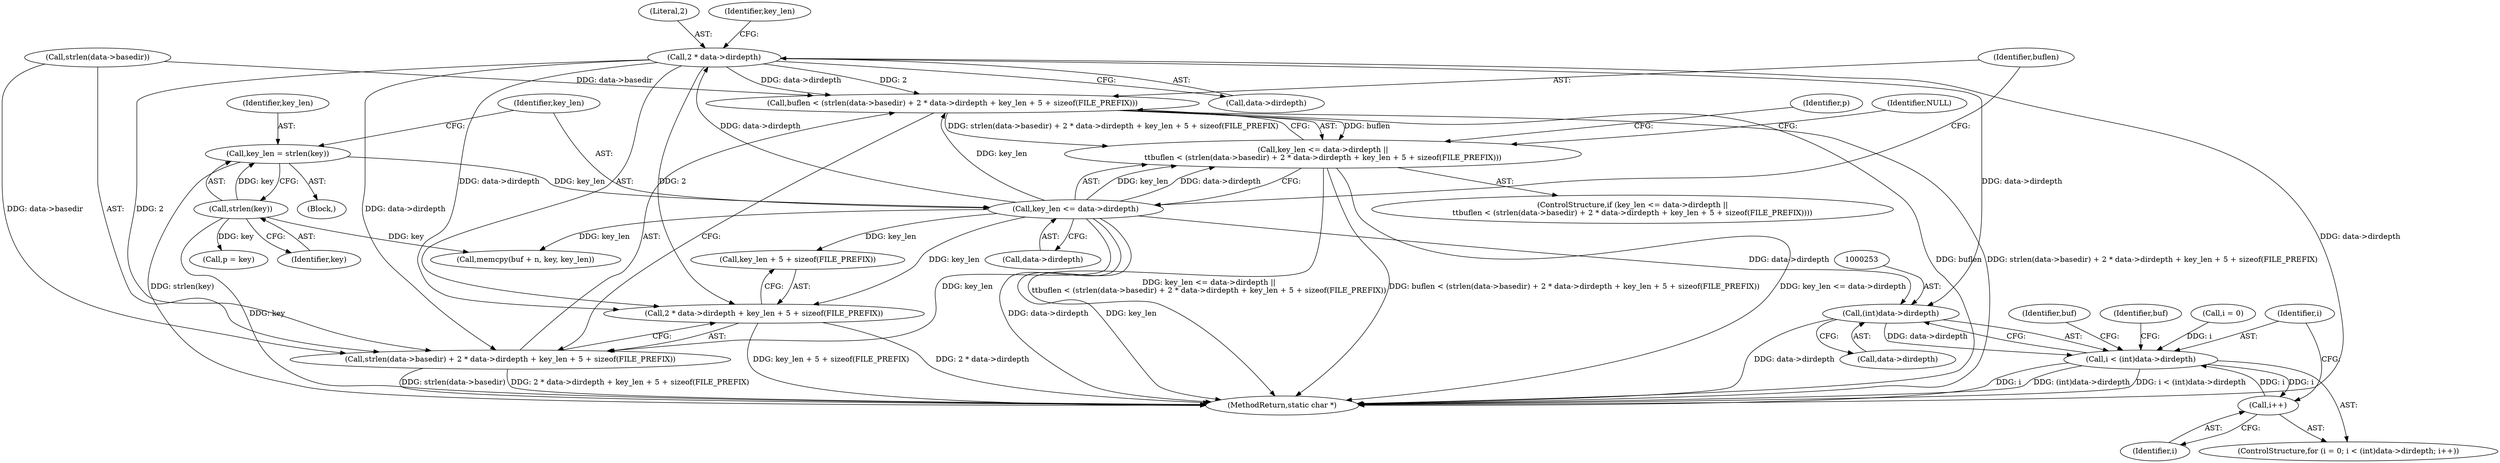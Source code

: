 digraph "0_php_25e8fcc88fa20dc9d4c47184471003f436927cde@pointer" {
"1000210" [label="(Call,2 * data->dirdepth)"];
"1000197" [label="(Call,key_len <= data->dirdepth)"];
"1000191" [label="(Call,key_len = strlen(key))"];
"1000193" [label="(Call,strlen(key))"];
"1000202" [label="(Call,buflen < (strlen(data->basedir) + 2 * data->dirdepth + key_len + 5 + sizeof(FILE_PREFIX)))"];
"1000196" [label="(Call,key_len <= data->dirdepth ||\n\t\tbuflen < (strlen(data->basedir) + 2 * data->dirdepth + key_len + 5 + sizeof(FILE_PREFIX)))"];
"1000204" [label="(Call,strlen(data->basedir) + 2 * data->dirdepth + key_len + 5 + sizeof(FILE_PREFIX))"];
"1000209" [label="(Call,2 * data->dirdepth + key_len + 5 + sizeof(FILE_PREFIX))"];
"1000252" [label="(Call,(int)data->dirdepth)"];
"1000250" [label="(Call,i < (int)data->dirdepth)"];
"1000257" [label="(Call,i++)"];
"1000528" [label="(MethodReturn,static char *)"];
"1000210" [label="(Call,2 * data->dirdepth)"];
"1000212" [label="(Call,data->dirdepth)"];
"1000203" [label="(Identifier,buflen)"];
"1000251" [label="(Identifier,i)"];
"1000211" [label="(Literal,2)"];
"1000258" [label="(Identifier,i)"];
"1000246" [label="(ControlStructure,for (i = 0; i < (int)data->dirdepth; i++))"];
"1000202" [label="(Call,buflen < (strlen(data->basedir) + 2 * data->dirdepth + key_len + 5 + sizeof(FILE_PREFIX)))"];
"1000262" [label="(Identifier,buf)"];
"1000276" [label="(Identifier,buf)"];
"1000289" [label="(Call,memcpy(buf + n, key, key_len))"];
"1000192" [label="(Identifier,key_len)"];
"1000196" [label="(Call,key_len <= data->dirdepth ||\n\t\tbuflen < (strlen(data->basedir) + 2 * data->dirdepth + key_len + 5 + sizeof(FILE_PREFIX)))"];
"1000216" [label="(Identifier,key_len)"];
"1000254" [label="(Call,data->dirdepth)"];
"1000194" [label="(Identifier,key)"];
"1000257" [label="(Call,i++)"];
"1000205" [label="(Call,strlen(data->basedir))"];
"1000199" [label="(Call,data->dirdepth)"];
"1000209" [label="(Call,2 * data->dirdepth + key_len + 5 + sizeof(FILE_PREFIX))"];
"1000195" [label="(ControlStructure,if (key_len <= data->dirdepth ||\n\t\tbuflen < (strlen(data->basedir) + 2 * data->dirdepth + key_len + 5 + sizeof(FILE_PREFIX))))"];
"1000204" [label="(Call,strlen(data->basedir) + 2 * data->dirdepth + key_len + 5 + sizeof(FILE_PREFIX))"];
"1000224" [label="(Call,p = key)"];
"1000215" [label="(Call,key_len + 5 + sizeof(FILE_PREFIX))"];
"1000223" [label="(Identifier,NULL)"];
"1000186" [label="(Block,)"];
"1000225" [label="(Identifier,p)"];
"1000252" [label="(Call,(int)data->dirdepth)"];
"1000250" [label="(Call,i < (int)data->dirdepth)"];
"1000247" [label="(Call,i = 0)"];
"1000198" [label="(Identifier,key_len)"];
"1000191" [label="(Call,key_len = strlen(key))"];
"1000197" [label="(Call,key_len <= data->dirdepth)"];
"1000193" [label="(Call,strlen(key))"];
"1000210" -> "1000209"  [label="AST: "];
"1000210" -> "1000212"  [label="CFG: "];
"1000211" -> "1000210"  [label="AST: "];
"1000212" -> "1000210"  [label="AST: "];
"1000216" -> "1000210"  [label="CFG: "];
"1000210" -> "1000528"  [label="DDG: data->dirdepth"];
"1000210" -> "1000202"  [label="DDG: 2"];
"1000210" -> "1000202"  [label="DDG: data->dirdepth"];
"1000210" -> "1000204"  [label="DDG: 2"];
"1000210" -> "1000204"  [label="DDG: data->dirdepth"];
"1000210" -> "1000209"  [label="DDG: 2"];
"1000210" -> "1000209"  [label="DDG: data->dirdepth"];
"1000197" -> "1000210"  [label="DDG: data->dirdepth"];
"1000210" -> "1000252"  [label="DDG: data->dirdepth"];
"1000197" -> "1000196"  [label="AST: "];
"1000197" -> "1000199"  [label="CFG: "];
"1000198" -> "1000197"  [label="AST: "];
"1000199" -> "1000197"  [label="AST: "];
"1000203" -> "1000197"  [label="CFG: "];
"1000196" -> "1000197"  [label="CFG: "];
"1000197" -> "1000528"  [label="DDG: data->dirdepth"];
"1000197" -> "1000528"  [label="DDG: key_len"];
"1000197" -> "1000196"  [label="DDG: key_len"];
"1000197" -> "1000196"  [label="DDG: data->dirdepth"];
"1000191" -> "1000197"  [label="DDG: key_len"];
"1000197" -> "1000202"  [label="DDG: key_len"];
"1000197" -> "1000204"  [label="DDG: key_len"];
"1000197" -> "1000209"  [label="DDG: key_len"];
"1000197" -> "1000215"  [label="DDG: key_len"];
"1000197" -> "1000252"  [label="DDG: data->dirdepth"];
"1000197" -> "1000289"  [label="DDG: key_len"];
"1000191" -> "1000186"  [label="AST: "];
"1000191" -> "1000193"  [label="CFG: "];
"1000192" -> "1000191"  [label="AST: "];
"1000193" -> "1000191"  [label="AST: "];
"1000198" -> "1000191"  [label="CFG: "];
"1000191" -> "1000528"  [label="DDG: strlen(key)"];
"1000193" -> "1000191"  [label="DDG: key"];
"1000193" -> "1000194"  [label="CFG: "];
"1000194" -> "1000193"  [label="AST: "];
"1000193" -> "1000528"  [label="DDG: key"];
"1000193" -> "1000224"  [label="DDG: key"];
"1000193" -> "1000289"  [label="DDG: key"];
"1000202" -> "1000196"  [label="AST: "];
"1000202" -> "1000204"  [label="CFG: "];
"1000203" -> "1000202"  [label="AST: "];
"1000204" -> "1000202"  [label="AST: "];
"1000196" -> "1000202"  [label="CFG: "];
"1000202" -> "1000528"  [label="DDG: buflen"];
"1000202" -> "1000528"  [label="DDG: strlen(data->basedir) + 2 * data->dirdepth + key_len + 5 + sizeof(FILE_PREFIX)"];
"1000202" -> "1000196"  [label="DDG: buflen"];
"1000202" -> "1000196"  [label="DDG: strlen(data->basedir) + 2 * data->dirdepth + key_len + 5 + sizeof(FILE_PREFIX)"];
"1000205" -> "1000202"  [label="DDG: data->basedir"];
"1000196" -> "1000195"  [label="AST: "];
"1000223" -> "1000196"  [label="CFG: "];
"1000225" -> "1000196"  [label="CFG: "];
"1000196" -> "1000528"  [label="DDG: key_len <= data->dirdepth"];
"1000196" -> "1000528"  [label="DDG: key_len <= data->dirdepth ||\n\t\tbuflen < (strlen(data->basedir) + 2 * data->dirdepth + key_len + 5 + sizeof(FILE_PREFIX))"];
"1000196" -> "1000528"  [label="DDG: buflen < (strlen(data->basedir) + 2 * data->dirdepth + key_len + 5 + sizeof(FILE_PREFIX))"];
"1000204" -> "1000209"  [label="CFG: "];
"1000205" -> "1000204"  [label="AST: "];
"1000209" -> "1000204"  [label="AST: "];
"1000204" -> "1000528"  [label="DDG: 2 * data->dirdepth + key_len + 5 + sizeof(FILE_PREFIX)"];
"1000204" -> "1000528"  [label="DDG: strlen(data->basedir)"];
"1000205" -> "1000204"  [label="DDG: data->basedir"];
"1000209" -> "1000215"  [label="CFG: "];
"1000215" -> "1000209"  [label="AST: "];
"1000209" -> "1000528"  [label="DDG: 2 * data->dirdepth"];
"1000209" -> "1000528"  [label="DDG: key_len + 5 + sizeof(FILE_PREFIX)"];
"1000252" -> "1000250"  [label="AST: "];
"1000252" -> "1000254"  [label="CFG: "];
"1000253" -> "1000252"  [label="AST: "];
"1000254" -> "1000252"  [label="AST: "];
"1000250" -> "1000252"  [label="CFG: "];
"1000252" -> "1000528"  [label="DDG: data->dirdepth"];
"1000252" -> "1000250"  [label="DDG: data->dirdepth"];
"1000250" -> "1000246"  [label="AST: "];
"1000251" -> "1000250"  [label="AST: "];
"1000262" -> "1000250"  [label="CFG: "];
"1000276" -> "1000250"  [label="CFG: "];
"1000250" -> "1000528"  [label="DDG: i"];
"1000250" -> "1000528"  [label="DDG: (int)data->dirdepth"];
"1000250" -> "1000528"  [label="DDG: i < (int)data->dirdepth"];
"1000247" -> "1000250"  [label="DDG: i"];
"1000257" -> "1000250"  [label="DDG: i"];
"1000250" -> "1000257"  [label="DDG: i"];
"1000257" -> "1000246"  [label="AST: "];
"1000257" -> "1000258"  [label="CFG: "];
"1000258" -> "1000257"  [label="AST: "];
"1000251" -> "1000257"  [label="CFG: "];
}
